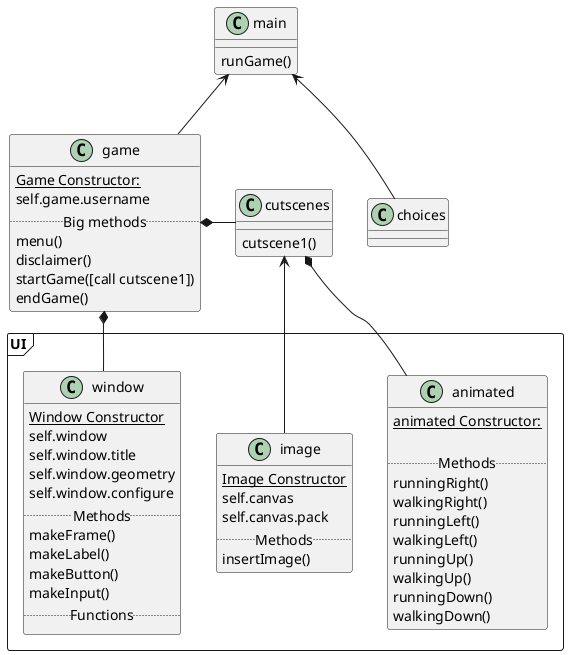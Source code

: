 @startuml map

class cutscenes {
    cutscene1()
}


class main {
    runGame()
}

class choices {

}

class game {
    {static} Game Constructor:
        self.game.username
    ..Big methods..
    menu()
    disclaimer()
    startGame([call cutscene1])
    endGame()
}

package UI <<frame>> {
    class window {
        {static} Window Constructor
            self.window
            self.window.title
            self.window.geometry
            self.window.configure
        .. Methods ..
        makeFrame()
        makeLabel()
        makeButton()
        makeInput()
        ..Functions..
    }
    class image {
        {static} Image Constructor
            self.canvas
            self.canvas.pack
        .. Methods ..
        insertImage()
    }

    class animated {
        {static} animated Constructor:

        ..Methods..
        runningRight()
        walkingRight()
        runningLeft()
        walkingLeft()
        runningUp()
        walkingUp()
        runningDown()
        walkingDown()
    }
}

main <-- choices
main <-- game

game *- cutscenes

cutscenes *-- animated

game *-- window
cutscenes <-- image

@enduml